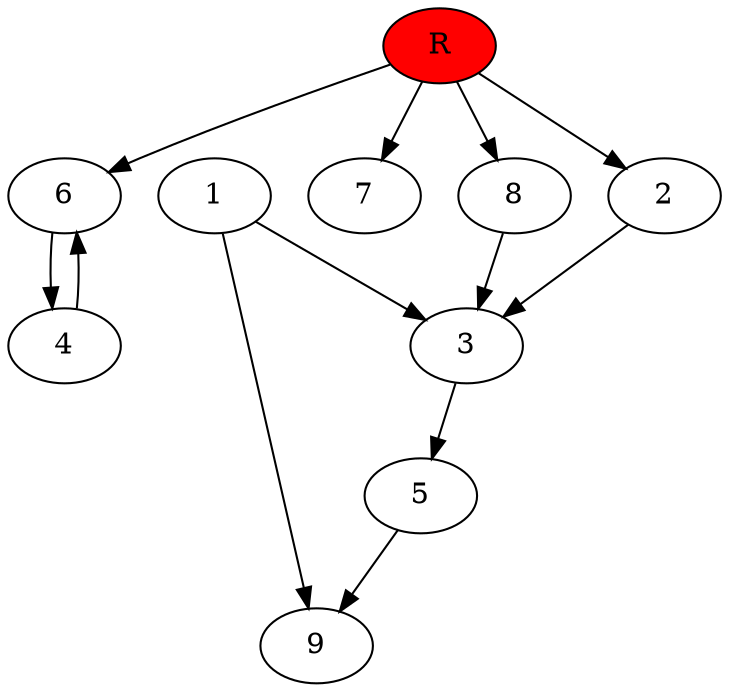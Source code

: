 digraph prb38955 {
	1
	2
	3
	4
	5
	6
	7
	8
	R [fillcolor="#ff0000" style=filled]
	1 -> 3
	1 -> 9
	2 -> 3
	3 -> 5
	4 -> 6
	5 -> 9
	6 -> 4
	8 -> 3
	R -> 2
	R -> 6
	R -> 7
	R -> 8
}
